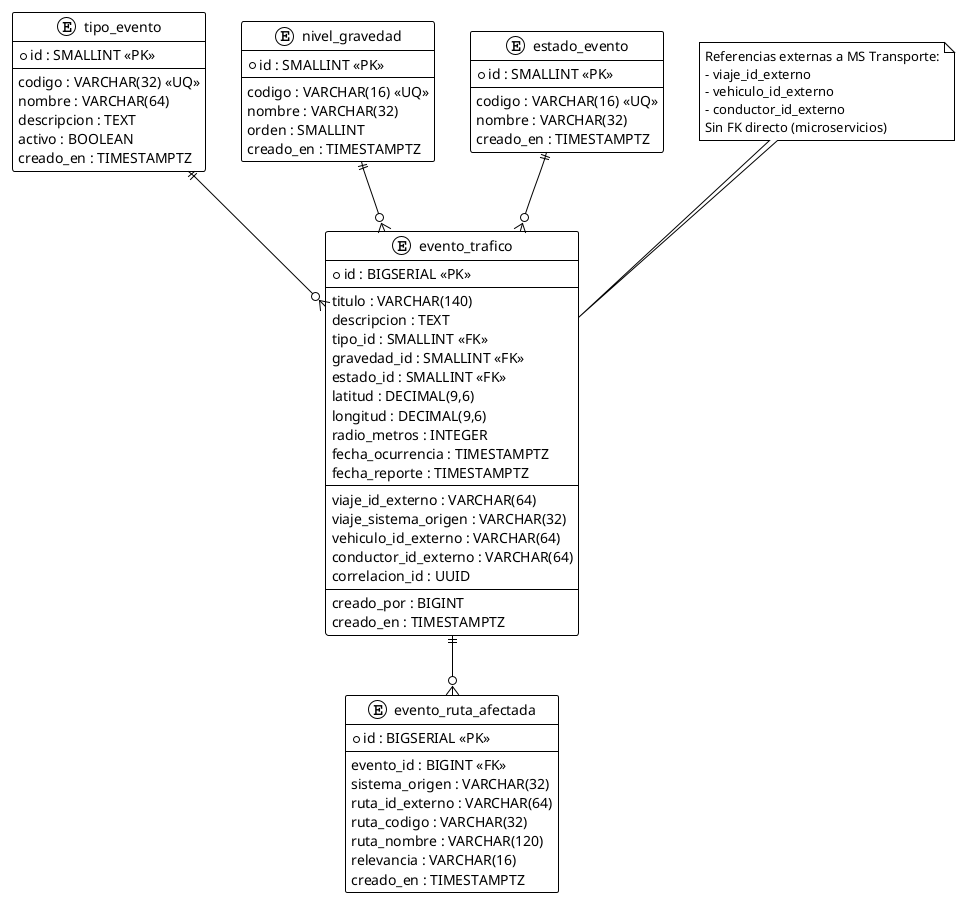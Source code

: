 @startuml ms_eventos
' ==============================================
' MS Eventos - Diagrama Detallado
' ==============================================
!theme plain

entity "tipo_evento" as tipo_evento {
  * id : SMALLINT <<PK>>
  --
  codigo : VARCHAR(32) <<UQ>>
  nombre : VARCHAR(64)
  descripcion : TEXT
  activo : BOOLEAN
  creado_en : TIMESTAMPTZ
}

entity "nivel_gravedad" as nivel_gravedad {
  * id : SMALLINT <<PK>>
  --
  codigo : VARCHAR(16) <<UQ>>
  nombre : VARCHAR(32)
  orden : SMALLINT
  creado_en : TIMESTAMPTZ
}

entity "estado_evento" as estado_evento {
  * id : SMALLINT <<PK>>
  --
  codigo : VARCHAR(16) <<UQ>>
  nombre : VARCHAR(32)
  creado_en : TIMESTAMPTZ
}

entity "evento_trafico" as evento_trafico {
  * id : BIGSERIAL <<PK>>
  --
  titulo : VARCHAR(140)
  descripcion : TEXT
  tipo_id : SMALLINT <<FK>>
  gravedad_id : SMALLINT <<FK>>
  estado_id : SMALLINT <<FK>>
  latitud : DECIMAL(9,6)
  longitud : DECIMAL(9,6)
  radio_metros : INTEGER
  fecha_ocurrencia : TIMESTAMPTZ
  fecha_reporte : TIMESTAMPTZ
  --
  ' Referencias externas
  viaje_id_externo : VARCHAR(64)
  viaje_sistema_origen : VARCHAR(32)
  vehiculo_id_externo : VARCHAR(64)
  conductor_id_externo : VARCHAR(64)
  correlacion_id : UUID
  --
  creado_por : BIGINT
  creado_en : TIMESTAMPTZ
}

entity "evento_ruta_afectada" as evento_ruta {
  * id : BIGSERIAL <<PK>>
  --
  evento_id : BIGINT <<FK>>
  sistema_origen : VARCHAR(32)
  ruta_id_externo : VARCHAR(64)
  ruta_codigo : VARCHAR(32)
  ruta_nombre : VARCHAR(120)
  relevancia : VARCHAR(16)
  creado_en : TIMESTAMPTZ
}

' Relaciones
tipo_evento ||--o{ evento_trafico
nivel_gravedad ||--o{ evento_trafico
estado_evento ||--o{ evento_trafico
evento_trafico ||--o{ evento_ruta

note top of evento_trafico
  Referencias externas a MS Transporte:
  - viaje_id_externo
  - vehiculo_id_externo
  - conductor_id_externo
  Sin FK directo (microservicios)
end note

@enduml